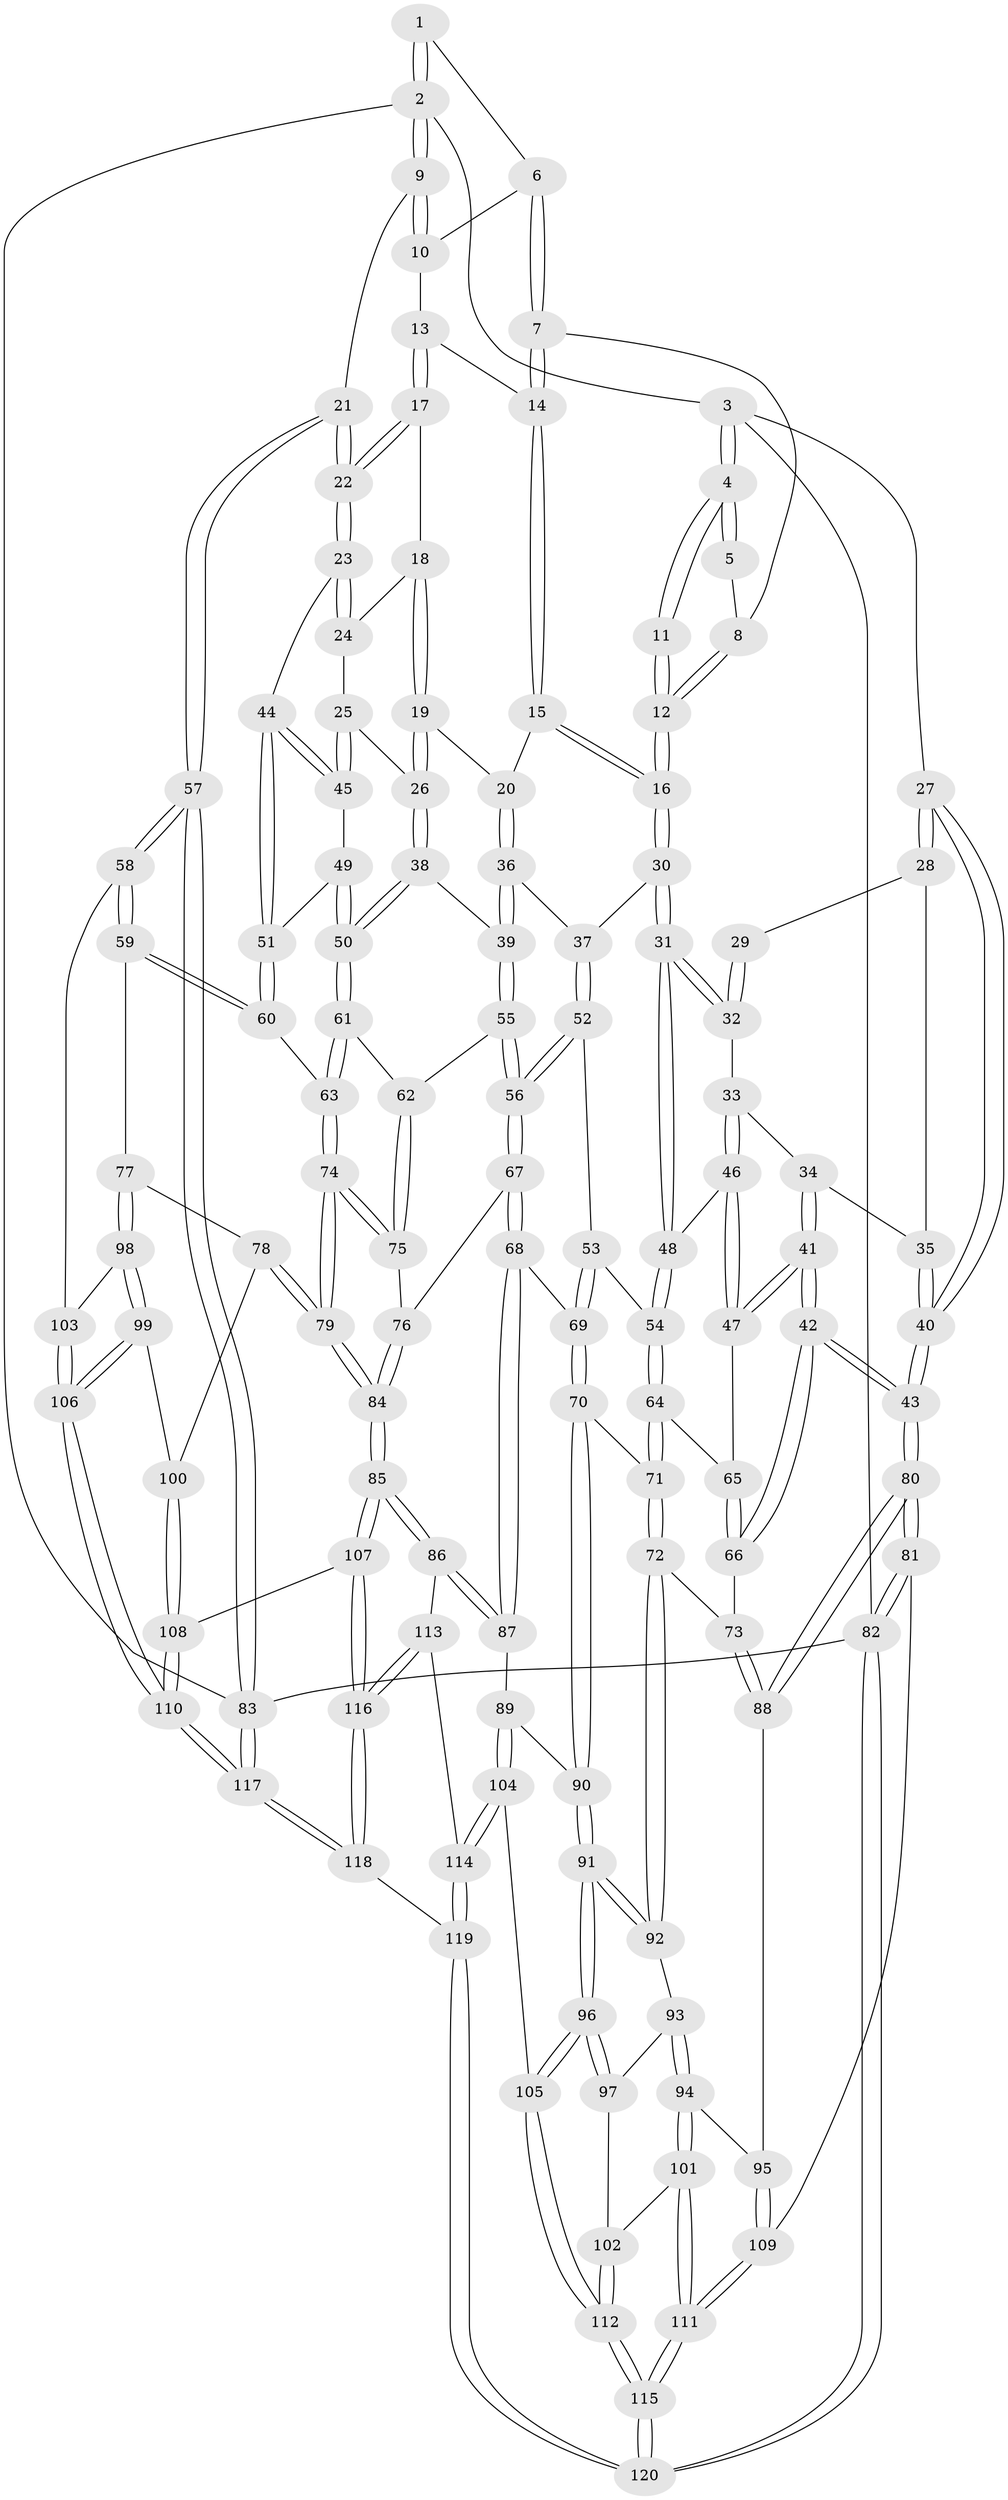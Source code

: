 // coarse degree distribution, {3: 0.0945945945945946, 6: 0.16216216216216217, 5: 0.28378378378378377, 4: 0.4594594594594595}
// Generated by graph-tools (version 1.1) at 2025/52/02/27/25 19:52:43]
// undirected, 120 vertices, 297 edges
graph export_dot {
graph [start="1"]
  node [color=gray90,style=filled];
  1 [pos="+0.8528276895782845+0"];
  2 [pos="+1+0"];
  3 [pos="+0+0"];
  4 [pos="+0.2346758330627587+0"];
  5 [pos="+0.6911896822523881+0"];
  6 [pos="+0.8224885549005876+0"];
  7 [pos="+0.6921522363155798+0.11291401792995974"];
  8 [pos="+0.6277857968854409+0.08761407289724413"];
  9 [pos="+1+0.02403876352186019"];
  10 [pos="+0.8573134627184846+0.10758722412560144"];
  11 [pos="+0.3219316318588056+0.042157827915833765"];
  12 [pos="+0.3815977355728892+0.10751057440566927"];
  13 [pos="+0.8335458144817228+0.16376526413701778"];
  14 [pos="+0.6988558145860249+0.12406918272253993"];
  15 [pos="+0.6598501401316362+0.27765924001699377"];
  16 [pos="+0.4166823750451187+0.19581618660937283"];
  17 [pos="+0.8368855052155448+0.1731016572269161"];
  18 [pos="+0.771549014306424+0.2587201854739644"];
  19 [pos="+0.6795534652277057+0.2842774753295458"];
  20 [pos="+0.6603791607631655+0.27840526288620104"];
  21 [pos="+1+0.3425123889092053"];
  22 [pos="+1+0.3255475851687805"];
  23 [pos="+0.9406240568607662+0.3548180425878561"];
  24 [pos="+0.7936404884379122+0.2852786460782265"];
  25 [pos="+0.7827233518860602+0.37490714568664796"];
  26 [pos="+0.7537529467470678+0.3771483491259316"];
  27 [pos="+0+0"];
  28 [pos="+0.10379595593810746+0.30081503279677796"];
  29 [pos="+0.3020970405334367+0.07599168543402963"];
  30 [pos="+0.413189739031601+0.2762888938740685"];
  31 [pos="+0.3687992406424015+0.40121446802651517"];
  32 [pos="+0.20463320079816838+0.3203801550247452"];
  33 [pos="+0.16113735850375807+0.35978541552956417"];
  34 [pos="+0.12920658161237542+0.35036467019620254"];
  35 [pos="+0.113883255735917+0.335440145794221"];
  36 [pos="+0.6092709997044635+0.4058167696416717"];
  37 [pos="+0.5805845390254013+0.4058630358804994"];
  38 [pos="+0.7171555339076884+0.4450944095788766"];
  39 [pos="+0.6301293025716397+0.4332584828252797"];
  40 [pos="+0+0.439927293432933"];
  41 [pos="+0.03672292257137847+0.5085716642702429"];
  42 [pos="+0+0.5601289047884371"];
  43 [pos="+0+0.576020256923099"];
  44 [pos="+0.9260502289598805+0.36289621232617975"];
  45 [pos="+0.8200591451312217+0.38204766225271247"];
  46 [pos="+0.1755020394426996+0.38414440081441276"];
  47 [pos="+0.17767809367780307+0.48197819031764644"];
  48 [pos="+0.3668858343940841+0.41182126852049183"];
  49 [pos="+0.8029934290815312+0.4490744802195325"];
  50 [pos="+0.7477870644525122+0.4977639819827893"];
  51 [pos="+0.8577552935047003+0.47491883984887573"];
  52 [pos="+0.485864872209714+0.4880915669562256"];
  53 [pos="+0.4606129746992175+0.4904184619101632"];
  54 [pos="+0.36855327434216717+0.44597307000254466"];
  55 [pos="+0.6087244090202331+0.553967799942593"];
  56 [pos="+0.6082899573385884+0.5543274875728174"];
  57 [pos="+1+0.6405368689393106"];
  58 [pos="+1+0.6441235150600353"];
  59 [pos="+1+0.6536143335686324"];
  60 [pos="+0.8400049511445105+0.5580935839988322"];
  61 [pos="+0.7550179004036573+0.5362099441830146"];
  62 [pos="+0.710365370959241+0.5531405732436729"];
  63 [pos="+0.7883167224578488+0.5574837643046306"];
  64 [pos="+0.3364084091909161+0.4877775159466429"];
  65 [pos="+0.2063021491302821+0.49897692993722"];
  66 [pos="+0.18298576176855536+0.6246537801351068"];
  67 [pos="+0.5869986134417357+0.621736337987902"];
  68 [pos="+0.509035113877977+0.6668079364553522"];
  69 [pos="+0.4896439876780667+0.6617565934984476"];
  70 [pos="+0.41101241153328566+0.6791338337970346"];
  71 [pos="+0.3300879891250583+0.6486822940309789"];
  72 [pos="+0.29556334862261785+0.6690780982489815"];
  73 [pos="+0.1979680404300444+0.6425462278034738"];
  74 [pos="+0.7465085663255898+0.7049269063824961"];
  75 [pos="+0.6957060633738321+0.6271982303899488"];
  76 [pos="+0.6029998786716966+0.6328515904189396"];
  77 [pos="+0.899823799889091+0.7212736151416308"];
  78 [pos="+0.8824366455832346+0.7291217780188011"];
  79 [pos="+0.7472688488577458+0.7614857558713981"];
  80 [pos="+0+0.6203728273804082"];
  81 [pos="+0+0.8477824580213791"];
  82 [pos="+0+1"];
  83 [pos="+1+1"];
  84 [pos="+0.7298764667670266+0.778212859254463"];
  85 [pos="+0.7108830924491453+0.8161493585879064"];
  86 [pos="+0.5665124912913686+0.8024443147770116"];
  87 [pos="+0.5624789078454123+0.7988191149451157"];
  88 [pos="+0.10628427849871348+0.7707719487222636"];
  89 [pos="+0.4514819139452229+0.811136784343537"];
  90 [pos="+0.41196012745949506+0.7816327943426786"];
  91 [pos="+0.3350743213653518+0.8403535155295189"];
  92 [pos="+0.2803892881221102+0.7295394716185433"];
  93 [pos="+0.26245759514135786+0.7436251020839122"];
  94 [pos="+0.1318980591339821+0.7990775132681855"];
  95 [pos="+0.11740103763856247+0.7888194789800713"];
  96 [pos="+0.33023510452265337+0.8652669688835634"];
  97 [pos="+0.2424338361925783+0.823629279082275"];
  98 [pos="+0.9128171302320717+0.8523249688596168"];
  99 [pos="+0.9048993820893704+0.8638912270551143"];
  100 [pos="+0.8789289781306252+0.8563695435103102"];
  101 [pos="+0.15497691686102832+0.8398369615646623"];
  102 [pos="+0.19103600776584248+0.8430619313692116"];
  103 [pos="+0.9736450066752014+0.8274584299054156"];
  104 [pos="+0.43176156654813763+0.9172935842098118"];
  105 [pos="+0.3315187411901693+0.8929853886686756"];
  106 [pos="+0.928786109968637+0.9067016980333172"];
  107 [pos="+0.713741621525101+0.8277706910097279"];
  108 [pos="+0.8540580331735297+0.8699747544570254"];
  109 [pos="+0.03741838027732544+0.8782325074529665"];
  110 [pos="+0.9425718893112308+1"];
  111 [pos="+0.14651593838216326+1"];
  112 [pos="+0.3107196757754945+0.91436011355164"];
  113 [pos="+0.5397016100322609+0.8624634773327149"];
  114 [pos="+0.46347655304309654+0.9425114795475946"];
  115 [pos="+0.16300036418778394+1"];
  116 [pos="+0.7139340342017848+1"];
  117 [pos="+0.9884066575625231+1"];
  118 [pos="+0.7210849739552481+1"];
  119 [pos="+0.5516646967355581+1"];
  120 [pos="+0.1387932639919761+1"];
  1 -- 2;
  1 -- 2;
  1 -- 6;
  2 -- 3;
  2 -- 9;
  2 -- 9;
  2 -- 83;
  3 -- 4;
  3 -- 4;
  3 -- 27;
  3 -- 82;
  4 -- 5;
  4 -- 5;
  4 -- 11;
  4 -- 11;
  5 -- 8;
  6 -- 7;
  6 -- 7;
  6 -- 10;
  7 -- 8;
  7 -- 14;
  7 -- 14;
  8 -- 12;
  8 -- 12;
  9 -- 10;
  9 -- 10;
  9 -- 21;
  10 -- 13;
  11 -- 12;
  11 -- 12;
  12 -- 16;
  12 -- 16;
  13 -- 14;
  13 -- 17;
  13 -- 17;
  14 -- 15;
  14 -- 15;
  15 -- 16;
  15 -- 16;
  15 -- 20;
  16 -- 30;
  16 -- 30;
  17 -- 18;
  17 -- 22;
  17 -- 22;
  18 -- 19;
  18 -- 19;
  18 -- 24;
  19 -- 20;
  19 -- 26;
  19 -- 26;
  20 -- 36;
  20 -- 36;
  21 -- 22;
  21 -- 22;
  21 -- 57;
  21 -- 57;
  22 -- 23;
  22 -- 23;
  23 -- 24;
  23 -- 24;
  23 -- 44;
  24 -- 25;
  25 -- 26;
  25 -- 45;
  25 -- 45;
  26 -- 38;
  26 -- 38;
  27 -- 28;
  27 -- 28;
  27 -- 40;
  27 -- 40;
  28 -- 29;
  28 -- 35;
  29 -- 32;
  29 -- 32;
  30 -- 31;
  30 -- 31;
  30 -- 37;
  31 -- 32;
  31 -- 32;
  31 -- 48;
  31 -- 48;
  32 -- 33;
  33 -- 34;
  33 -- 46;
  33 -- 46;
  34 -- 35;
  34 -- 41;
  34 -- 41;
  35 -- 40;
  35 -- 40;
  36 -- 37;
  36 -- 39;
  36 -- 39;
  37 -- 52;
  37 -- 52;
  38 -- 39;
  38 -- 50;
  38 -- 50;
  39 -- 55;
  39 -- 55;
  40 -- 43;
  40 -- 43;
  41 -- 42;
  41 -- 42;
  41 -- 47;
  41 -- 47;
  42 -- 43;
  42 -- 43;
  42 -- 66;
  42 -- 66;
  43 -- 80;
  43 -- 80;
  44 -- 45;
  44 -- 45;
  44 -- 51;
  44 -- 51;
  45 -- 49;
  46 -- 47;
  46 -- 47;
  46 -- 48;
  47 -- 65;
  48 -- 54;
  48 -- 54;
  49 -- 50;
  49 -- 50;
  49 -- 51;
  50 -- 61;
  50 -- 61;
  51 -- 60;
  51 -- 60;
  52 -- 53;
  52 -- 56;
  52 -- 56;
  53 -- 54;
  53 -- 69;
  53 -- 69;
  54 -- 64;
  54 -- 64;
  55 -- 56;
  55 -- 56;
  55 -- 62;
  56 -- 67;
  56 -- 67;
  57 -- 58;
  57 -- 58;
  57 -- 83;
  57 -- 83;
  58 -- 59;
  58 -- 59;
  58 -- 103;
  59 -- 60;
  59 -- 60;
  59 -- 77;
  60 -- 63;
  61 -- 62;
  61 -- 63;
  61 -- 63;
  62 -- 75;
  62 -- 75;
  63 -- 74;
  63 -- 74;
  64 -- 65;
  64 -- 71;
  64 -- 71;
  65 -- 66;
  65 -- 66;
  66 -- 73;
  67 -- 68;
  67 -- 68;
  67 -- 76;
  68 -- 69;
  68 -- 87;
  68 -- 87;
  69 -- 70;
  69 -- 70;
  70 -- 71;
  70 -- 90;
  70 -- 90;
  71 -- 72;
  71 -- 72;
  72 -- 73;
  72 -- 92;
  72 -- 92;
  73 -- 88;
  73 -- 88;
  74 -- 75;
  74 -- 75;
  74 -- 79;
  74 -- 79;
  75 -- 76;
  76 -- 84;
  76 -- 84;
  77 -- 78;
  77 -- 98;
  77 -- 98;
  78 -- 79;
  78 -- 79;
  78 -- 100;
  79 -- 84;
  79 -- 84;
  80 -- 81;
  80 -- 81;
  80 -- 88;
  80 -- 88;
  81 -- 82;
  81 -- 82;
  81 -- 109;
  82 -- 120;
  82 -- 120;
  82 -- 83;
  83 -- 117;
  83 -- 117;
  84 -- 85;
  84 -- 85;
  85 -- 86;
  85 -- 86;
  85 -- 107;
  85 -- 107;
  86 -- 87;
  86 -- 87;
  86 -- 113;
  87 -- 89;
  88 -- 95;
  89 -- 90;
  89 -- 104;
  89 -- 104;
  90 -- 91;
  90 -- 91;
  91 -- 92;
  91 -- 92;
  91 -- 96;
  91 -- 96;
  92 -- 93;
  93 -- 94;
  93 -- 94;
  93 -- 97;
  94 -- 95;
  94 -- 101;
  94 -- 101;
  95 -- 109;
  95 -- 109;
  96 -- 97;
  96 -- 97;
  96 -- 105;
  96 -- 105;
  97 -- 102;
  98 -- 99;
  98 -- 99;
  98 -- 103;
  99 -- 100;
  99 -- 106;
  99 -- 106;
  100 -- 108;
  100 -- 108;
  101 -- 102;
  101 -- 111;
  101 -- 111;
  102 -- 112;
  102 -- 112;
  103 -- 106;
  103 -- 106;
  104 -- 105;
  104 -- 114;
  104 -- 114;
  105 -- 112;
  105 -- 112;
  106 -- 110;
  106 -- 110;
  107 -- 108;
  107 -- 116;
  107 -- 116;
  108 -- 110;
  108 -- 110;
  109 -- 111;
  109 -- 111;
  110 -- 117;
  110 -- 117;
  111 -- 115;
  111 -- 115;
  112 -- 115;
  112 -- 115;
  113 -- 114;
  113 -- 116;
  113 -- 116;
  114 -- 119;
  114 -- 119;
  115 -- 120;
  115 -- 120;
  116 -- 118;
  116 -- 118;
  117 -- 118;
  117 -- 118;
  118 -- 119;
  119 -- 120;
  119 -- 120;
}
